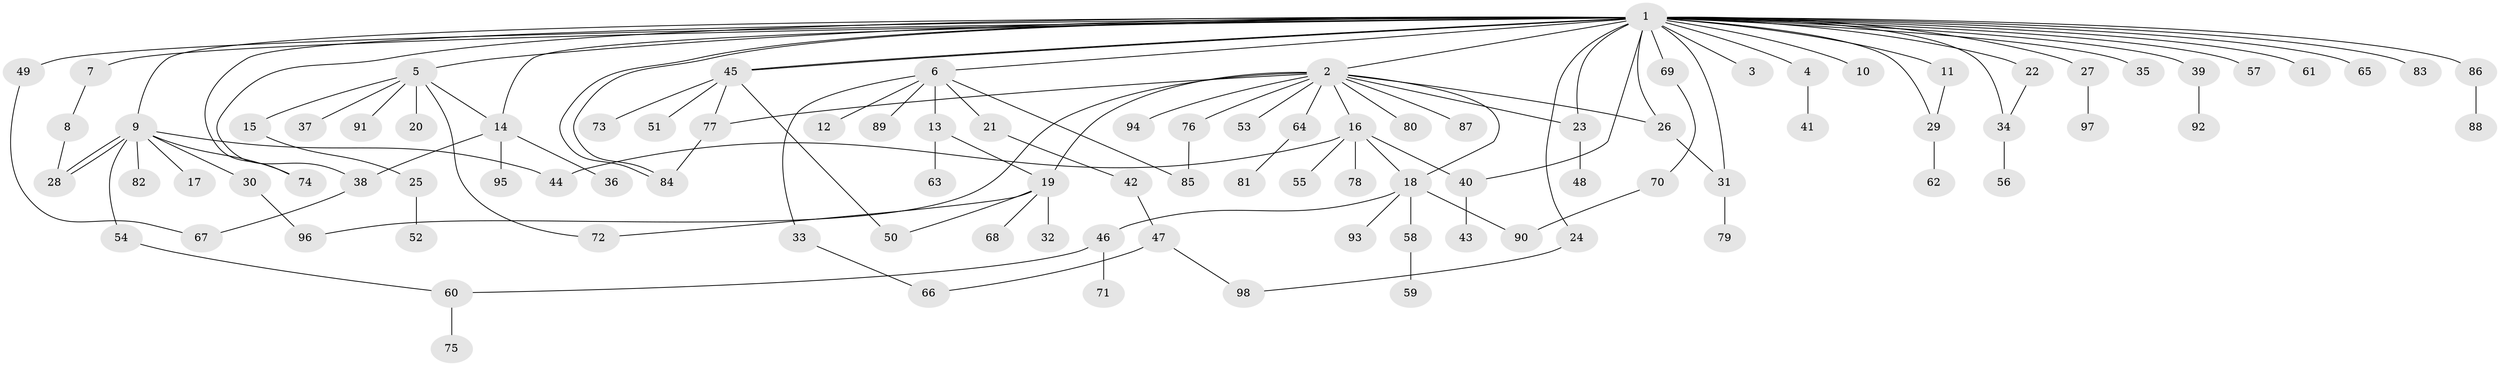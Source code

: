 // Generated by graph-tools (version 1.1) at 2025/49/03/09/25 03:49:48]
// undirected, 98 vertices, 124 edges
graph export_dot {
graph [start="1"]
  node [color=gray90,style=filled];
  1;
  2;
  3;
  4;
  5;
  6;
  7;
  8;
  9;
  10;
  11;
  12;
  13;
  14;
  15;
  16;
  17;
  18;
  19;
  20;
  21;
  22;
  23;
  24;
  25;
  26;
  27;
  28;
  29;
  30;
  31;
  32;
  33;
  34;
  35;
  36;
  37;
  38;
  39;
  40;
  41;
  42;
  43;
  44;
  45;
  46;
  47;
  48;
  49;
  50;
  51;
  52;
  53;
  54;
  55;
  56;
  57;
  58;
  59;
  60;
  61;
  62;
  63;
  64;
  65;
  66;
  67;
  68;
  69;
  70;
  71;
  72;
  73;
  74;
  75;
  76;
  77;
  78;
  79;
  80;
  81;
  82;
  83;
  84;
  85;
  86;
  87;
  88;
  89;
  90;
  91;
  92;
  93;
  94;
  95;
  96;
  97;
  98;
  1 -- 2;
  1 -- 3;
  1 -- 4;
  1 -- 5;
  1 -- 6;
  1 -- 7;
  1 -- 9;
  1 -- 10;
  1 -- 11;
  1 -- 14;
  1 -- 22;
  1 -- 23;
  1 -- 24;
  1 -- 26;
  1 -- 27;
  1 -- 29;
  1 -- 31;
  1 -- 34;
  1 -- 35;
  1 -- 38;
  1 -- 39;
  1 -- 40;
  1 -- 45;
  1 -- 45;
  1 -- 49;
  1 -- 57;
  1 -- 61;
  1 -- 65;
  1 -- 69;
  1 -- 74;
  1 -- 83;
  1 -- 84;
  1 -- 84;
  1 -- 86;
  2 -- 16;
  2 -- 18;
  2 -- 19;
  2 -- 23;
  2 -- 26;
  2 -- 53;
  2 -- 64;
  2 -- 76;
  2 -- 77;
  2 -- 80;
  2 -- 87;
  2 -- 94;
  2 -- 96;
  4 -- 41;
  5 -- 14;
  5 -- 15;
  5 -- 20;
  5 -- 37;
  5 -- 72;
  5 -- 91;
  6 -- 12;
  6 -- 13;
  6 -- 21;
  6 -- 33;
  6 -- 85;
  6 -- 89;
  7 -- 8;
  8 -- 28;
  9 -- 17;
  9 -- 28;
  9 -- 28;
  9 -- 30;
  9 -- 44;
  9 -- 54;
  9 -- 74;
  9 -- 82;
  11 -- 29;
  13 -- 19;
  13 -- 63;
  14 -- 36;
  14 -- 38;
  14 -- 95;
  15 -- 25;
  16 -- 18;
  16 -- 40;
  16 -- 44;
  16 -- 55;
  16 -- 78;
  18 -- 46;
  18 -- 58;
  18 -- 90;
  18 -- 93;
  19 -- 32;
  19 -- 50;
  19 -- 68;
  19 -- 72;
  21 -- 42;
  22 -- 34;
  23 -- 48;
  24 -- 98;
  25 -- 52;
  26 -- 31;
  27 -- 97;
  29 -- 62;
  30 -- 96;
  31 -- 79;
  33 -- 66;
  34 -- 56;
  38 -- 67;
  39 -- 92;
  40 -- 43;
  42 -- 47;
  45 -- 50;
  45 -- 51;
  45 -- 73;
  45 -- 77;
  46 -- 60;
  46 -- 71;
  47 -- 66;
  47 -- 98;
  49 -- 67;
  54 -- 60;
  58 -- 59;
  60 -- 75;
  64 -- 81;
  69 -- 70;
  70 -- 90;
  76 -- 85;
  77 -- 84;
  86 -- 88;
}

